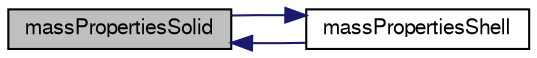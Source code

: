 digraph "massPropertiesSolid"
{
  bgcolor="transparent";
  edge [fontname="FreeSans",fontsize="10",labelfontname="FreeSans",labelfontsize="10"];
  node [fontname="FreeSans",fontsize="10",shape=record];
  rankdir="LR";
  Node17 [label="massPropertiesSolid",height=0.2,width=0.4,color="black", fillcolor="grey75", style="filled", fontcolor="black"];
  Node17 -> Node18 [dir="back",color="midnightblue",fontsize="10",style="solid",fontname="FreeSans"];
  Node18 [label="massPropertiesShell",height=0.2,width=0.4,color="black",URL="$a25142.html#aafe9f3727d4e49838b77e92c2ee567e7"];
  Node18 -> Node17 [dir="back",color="midnightblue",fontsize="10",style="solid",fontname="FreeSans"];
}
